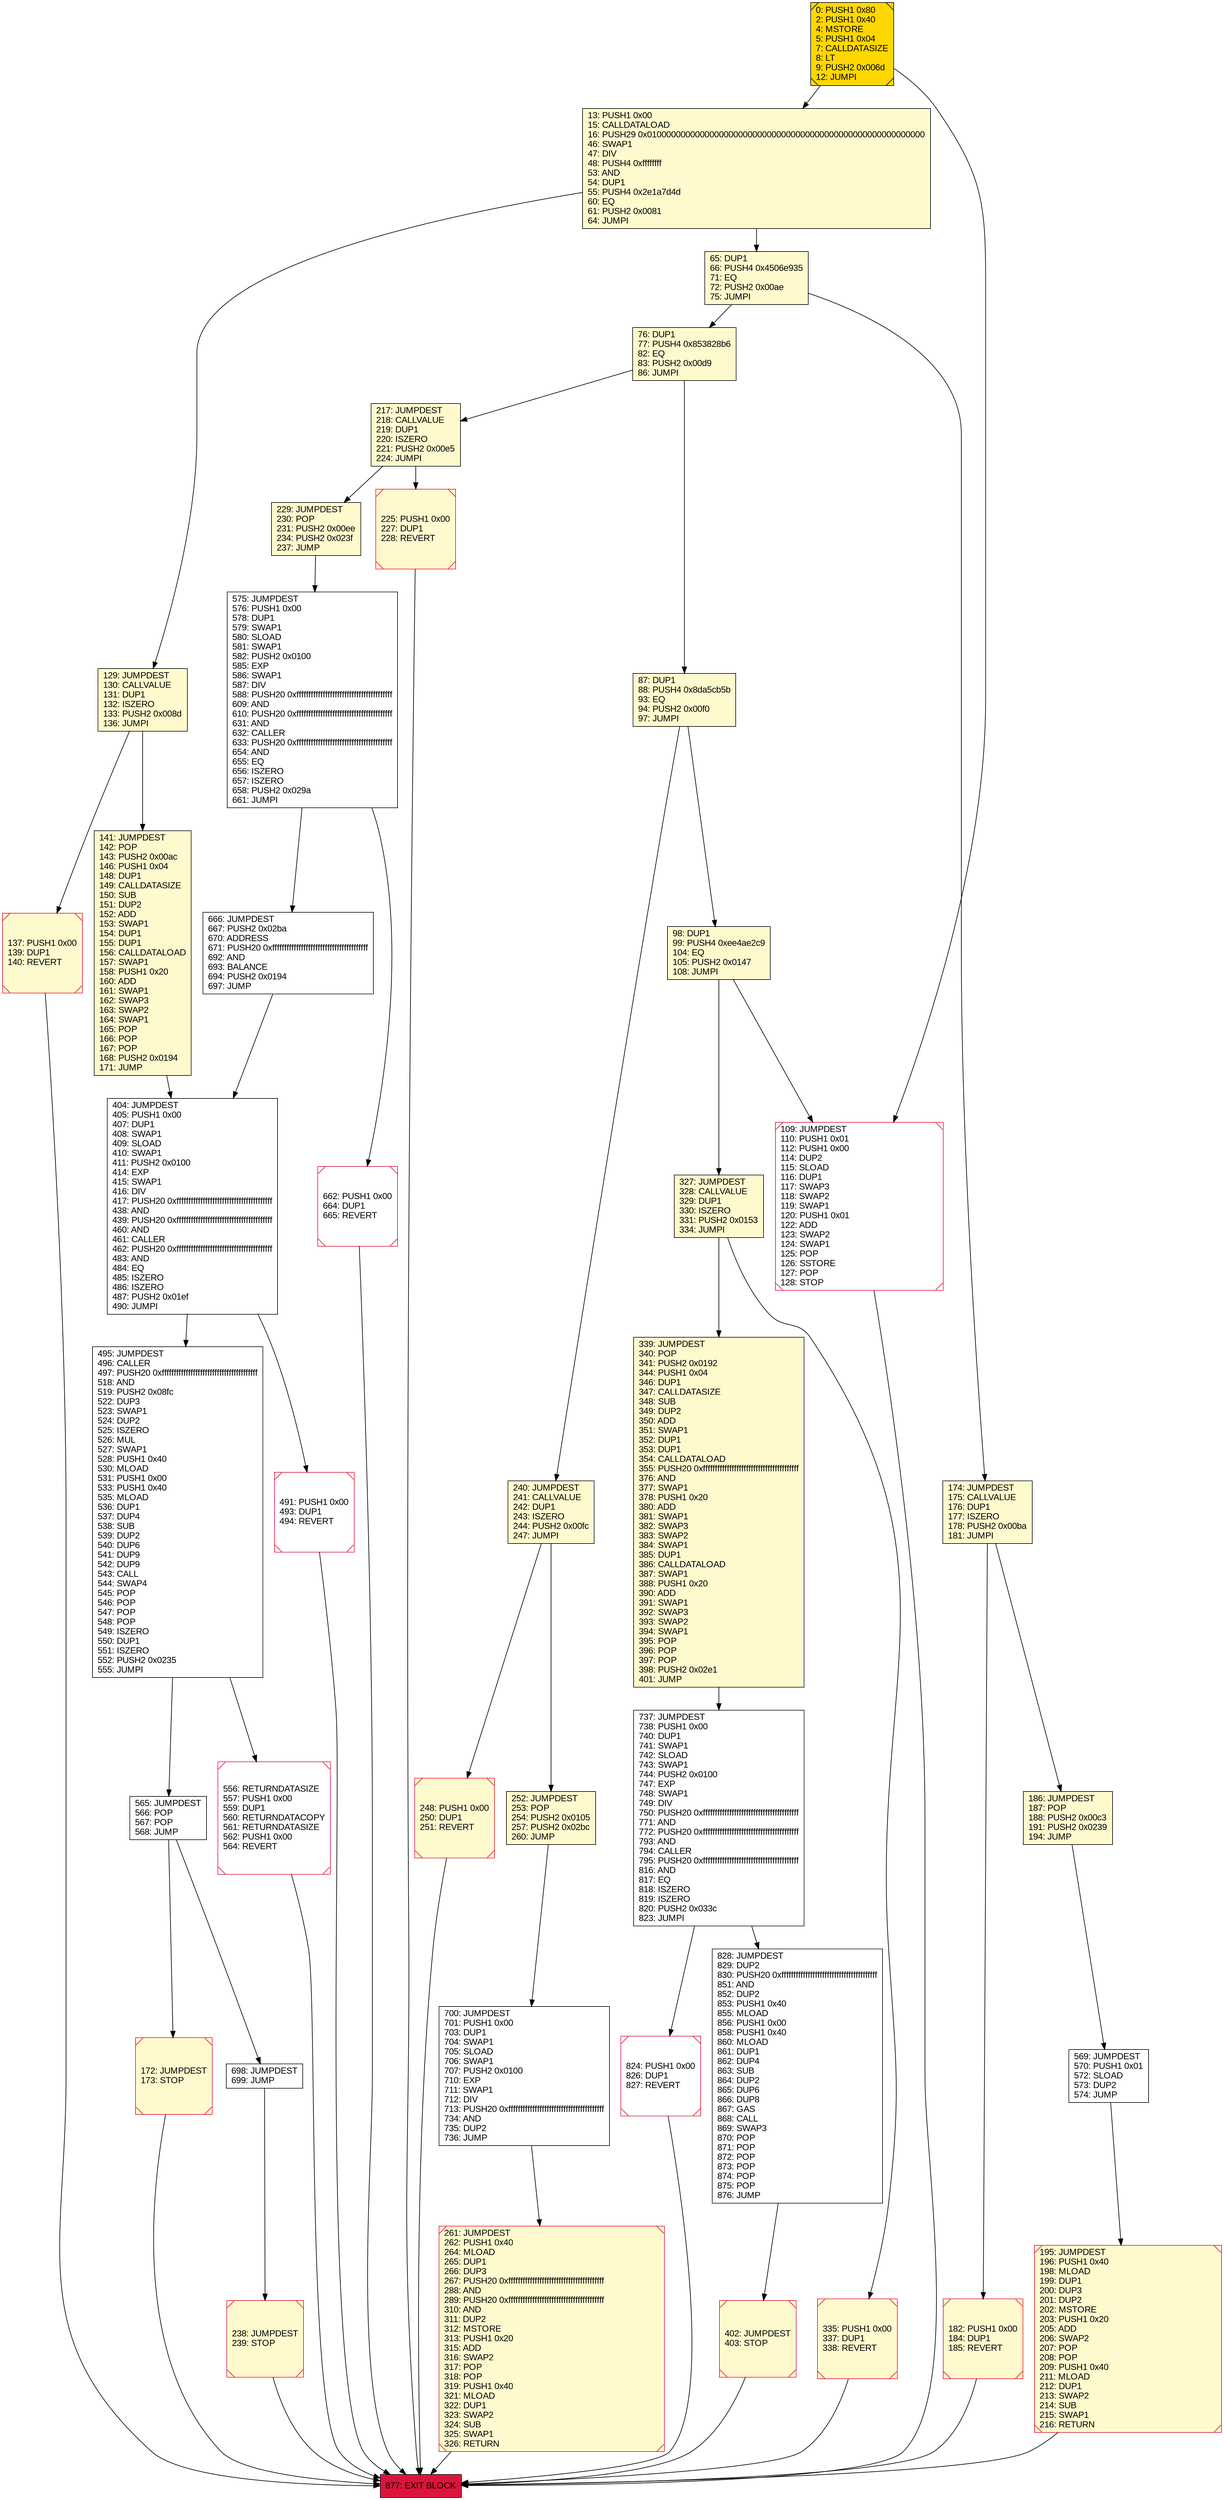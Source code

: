 digraph G {
bgcolor=transparent rankdir=UD;
node [shape=box style=filled color=black fillcolor=white fontname=arial fontcolor=black];
225 [label="225: PUSH1 0x00\l227: DUP1\l228: REVERT\l" fillcolor=lemonchiffon shape=Msquare color=crimson ];
98 [label="98: DUP1\l99: PUSH4 0xee4ae2c9\l104: EQ\l105: PUSH2 0x0147\l108: JUMPI\l" fillcolor=lemonchiffon ];
404 [label="404: JUMPDEST\l405: PUSH1 0x00\l407: DUP1\l408: SWAP1\l409: SLOAD\l410: SWAP1\l411: PUSH2 0x0100\l414: EXP\l415: SWAP1\l416: DIV\l417: PUSH20 0xffffffffffffffffffffffffffffffffffffffff\l438: AND\l439: PUSH20 0xffffffffffffffffffffffffffffffffffffffff\l460: AND\l461: CALLER\l462: PUSH20 0xffffffffffffffffffffffffffffffffffffffff\l483: AND\l484: EQ\l485: ISZERO\l486: ISZERO\l487: PUSH2 0x01ef\l490: JUMPI\l" ];
737 [label="737: JUMPDEST\l738: PUSH1 0x00\l740: DUP1\l741: SWAP1\l742: SLOAD\l743: SWAP1\l744: PUSH2 0x0100\l747: EXP\l748: SWAP1\l749: DIV\l750: PUSH20 0xffffffffffffffffffffffffffffffffffffffff\l771: AND\l772: PUSH20 0xffffffffffffffffffffffffffffffffffffffff\l793: AND\l794: CALLER\l795: PUSH20 0xffffffffffffffffffffffffffffffffffffffff\l816: AND\l817: EQ\l818: ISZERO\l819: ISZERO\l820: PUSH2 0x033c\l823: JUMPI\l" ];
402 [label="402: JUMPDEST\l403: STOP\l" fillcolor=lemonchiffon shape=Msquare color=crimson ];
174 [label="174: JUMPDEST\l175: CALLVALUE\l176: DUP1\l177: ISZERO\l178: PUSH2 0x00ba\l181: JUMPI\l" fillcolor=lemonchiffon ];
700 [label="700: JUMPDEST\l701: PUSH1 0x00\l703: DUP1\l704: SWAP1\l705: SLOAD\l706: SWAP1\l707: PUSH2 0x0100\l710: EXP\l711: SWAP1\l712: DIV\l713: PUSH20 0xffffffffffffffffffffffffffffffffffffffff\l734: AND\l735: DUP2\l736: JUMP\l" ];
491 [label="491: PUSH1 0x00\l493: DUP1\l494: REVERT\l" shape=Msquare color=crimson ];
698 [label="698: JUMPDEST\l699: JUMP\l" ];
217 [label="217: JUMPDEST\l218: CALLVALUE\l219: DUP1\l220: ISZERO\l221: PUSH2 0x00e5\l224: JUMPI\l" fillcolor=lemonchiffon ];
339 [label="339: JUMPDEST\l340: POP\l341: PUSH2 0x0192\l344: PUSH1 0x04\l346: DUP1\l347: CALLDATASIZE\l348: SUB\l349: DUP2\l350: ADD\l351: SWAP1\l352: DUP1\l353: DUP1\l354: CALLDATALOAD\l355: PUSH20 0xffffffffffffffffffffffffffffffffffffffff\l376: AND\l377: SWAP1\l378: PUSH1 0x20\l380: ADD\l381: SWAP1\l382: SWAP3\l383: SWAP2\l384: SWAP1\l385: DUP1\l386: CALLDATALOAD\l387: SWAP1\l388: PUSH1 0x20\l390: ADD\l391: SWAP1\l392: SWAP3\l393: SWAP2\l394: SWAP1\l395: POP\l396: POP\l397: POP\l398: PUSH2 0x02e1\l401: JUMP\l" fillcolor=lemonchiffon ];
186 [label="186: JUMPDEST\l187: POP\l188: PUSH2 0x00c3\l191: PUSH2 0x0239\l194: JUMP\l" fillcolor=lemonchiffon ];
261 [label="261: JUMPDEST\l262: PUSH1 0x40\l264: MLOAD\l265: DUP1\l266: DUP3\l267: PUSH20 0xffffffffffffffffffffffffffffffffffffffff\l288: AND\l289: PUSH20 0xffffffffffffffffffffffffffffffffffffffff\l310: AND\l311: DUP2\l312: MSTORE\l313: PUSH1 0x20\l315: ADD\l316: SWAP2\l317: POP\l318: POP\l319: PUSH1 0x40\l321: MLOAD\l322: DUP1\l323: SWAP2\l324: SUB\l325: SWAP1\l326: RETURN\l" fillcolor=lemonchiffon shape=Msquare color=crimson ];
240 [label="240: JUMPDEST\l241: CALLVALUE\l242: DUP1\l243: ISZERO\l244: PUSH2 0x00fc\l247: JUMPI\l" fillcolor=lemonchiffon ];
182 [label="182: PUSH1 0x00\l184: DUP1\l185: REVERT\l" fillcolor=lemonchiffon shape=Msquare color=crimson ];
248 [label="248: PUSH1 0x00\l250: DUP1\l251: REVERT\l" fillcolor=lemonchiffon shape=Msquare color=crimson ];
824 [label="824: PUSH1 0x00\l826: DUP1\l827: REVERT\l" shape=Msquare color=crimson ];
575 [label="575: JUMPDEST\l576: PUSH1 0x00\l578: DUP1\l579: SWAP1\l580: SLOAD\l581: SWAP1\l582: PUSH2 0x0100\l585: EXP\l586: SWAP1\l587: DIV\l588: PUSH20 0xffffffffffffffffffffffffffffffffffffffff\l609: AND\l610: PUSH20 0xffffffffffffffffffffffffffffffffffffffff\l631: AND\l632: CALLER\l633: PUSH20 0xffffffffffffffffffffffffffffffffffffffff\l654: AND\l655: EQ\l656: ISZERO\l657: ISZERO\l658: PUSH2 0x029a\l661: JUMPI\l" ];
828 [label="828: JUMPDEST\l829: DUP2\l830: PUSH20 0xffffffffffffffffffffffffffffffffffffffff\l851: AND\l852: DUP2\l853: PUSH1 0x40\l855: MLOAD\l856: PUSH1 0x00\l858: PUSH1 0x40\l860: MLOAD\l861: DUP1\l862: DUP4\l863: SUB\l864: DUP2\l865: DUP6\l866: DUP8\l867: GAS\l868: CALL\l869: SWAP3\l870: POP\l871: POP\l872: POP\l873: POP\l874: POP\l875: POP\l876: JUMP\l" ];
87 [label="87: DUP1\l88: PUSH4 0x8da5cb5b\l93: EQ\l94: PUSH2 0x00f0\l97: JUMPI\l" fillcolor=lemonchiffon ];
137 [label="137: PUSH1 0x00\l139: DUP1\l140: REVERT\l" fillcolor=lemonchiffon shape=Msquare color=crimson ];
0 [label="0: PUSH1 0x80\l2: PUSH1 0x40\l4: MSTORE\l5: PUSH1 0x04\l7: CALLDATASIZE\l8: LT\l9: PUSH2 0x006d\l12: JUMPI\l" fillcolor=lemonchiffon shape=Msquare fillcolor=gold ];
65 [label="65: DUP1\l66: PUSH4 0x4506e935\l71: EQ\l72: PUSH2 0x00ae\l75: JUMPI\l" fillcolor=lemonchiffon ];
76 [label="76: DUP1\l77: PUSH4 0x853828b6\l82: EQ\l83: PUSH2 0x00d9\l86: JUMPI\l" fillcolor=lemonchiffon ];
141 [label="141: JUMPDEST\l142: POP\l143: PUSH2 0x00ac\l146: PUSH1 0x04\l148: DUP1\l149: CALLDATASIZE\l150: SUB\l151: DUP2\l152: ADD\l153: SWAP1\l154: DUP1\l155: DUP1\l156: CALLDATALOAD\l157: SWAP1\l158: PUSH1 0x20\l160: ADD\l161: SWAP1\l162: SWAP3\l163: SWAP2\l164: SWAP1\l165: POP\l166: POP\l167: POP\l168: PUSH2 0x0194\l171: JUMP\l" fillcolor=lemonchiffon ];
877 [label="877: EXIT BLOCK\l" fillcolor=crimson ];
335 [label="335: PUSH1 0x00\l337: DUP1\l338: REVERT\l" fillcolor=lemonchiffon shape=Msquare color=crimson ];
569 [label="569: JUMPDEST\l570: PUSH1 0x01\l572: SLOAD\l573: DUP2\l574: JUMP\l" ];
252 [label="252: JUMPDEST\l253: POP\l254: PUSH2 0x0105\l257: PUSH2 0x02bc\l260: JUMP\l" fillcolor=lemonchiffon ];
195 [label="195: JUMPDEST\l196: PUSH1 0x40\l198: MLOAD\l199: DUP1\l200: DUP3\l201: DUP2\l202: MSTORE\l203: PUSH1 0x20\l205: ADD\l206: SWAP2\l207: POP\l208: POP\l209: PUSH1 0x40\l211: MLOAD\l212: DUP1\l213: SWAP2\l214: SUB\l215: SWAP1\l216: RETURN\l" fillcolor=lemonchiffon shape=Msquare color=crimson ];
495 [label="495: JUMPDEST\l496: CALLER\l497: PUSH20 0xffffffffffffffffffffffffffffffffffffffff\l518: AND\l519: PUSH2 0x08fc\l522: DUP3\l523: SWAP1\l524: DUP2\l525: ISZERO\l526: MUL\l527: SWAP1\l528: PUSH1 0x40\l530: MLOAD\l531: PUSH1 0x00\l533: PUSH1 0x40\l535: MLOAD\l536: DUP1\l537: DUP4\l538: SUB\l539: DUP2\l540: DUP6\l541: DUP9\l542: DUP9\l543: CALL\l544: SWAP4\l545: POP\l546: POP\l547: POP\l548: POP\l549: ISZERO\l550: DUP1\l551: ISZERO\l552: PUSH2 0x0235\l555: JUMPI\l" ];
109 [label="109: JUMPDEST\l110: PUSH1 0x01\l112: PUSH1 0x00\l114: DUP2\l115: SLOAD\l116: DUP1\l117: SWAP3\l118: SWAP2\l119: SWAP1\l120: PUSH1 0x01\l122: ADD\l123: SWAP2\l124: SWAP1\l125: POP\l126: SSTORE\l127: POP\l128: STOP\l" shape=Msquare color=crimson ];
556 [label="556: RETURNDATASIZE\l557: PUSH1 0x00\l559: DUP1\l560: RETURNDATACOPY\l561: RETURNDATASIZE\l562: PUSH1 0x00\l564: REVERT\l" shape=Msquare color=crimson ];
662 [label="662: PUSH1 0x00\l664: DUP1\l665: REVERT\l" shape=Msquare color=crimson ];
172 [label="172: JUMPDEST\l173: STOP\l" fillcolor=lemonchiffon shape=Msquare color=crimson ];
229 [label="229: JUMPDEST\l230: POP\l231: PUSH2 0x00ee\l234: PUSH2 0x023f\l237: JUMP\l" fillcolor=lemonchiffon ];
238 [label="238: JUMPDEST\l239: STOP\l" fillcolor=lemonchiffon shape=Msquare color=crimson ];
13 [label="13: PUSH1 0x00\l15: CALLDATALOAD\l16: PUSH29 0x0100000000000000000000000000000000000000000000000000000000\l46: SWAP1\l47: DIV\l48: PUSH4 0xffffffff\l53: AND\l54: DUP1\l55: PUSH4 0x2e1a7d4d\l60: EQ\l61: PUSH2 0x0081\l64: JUMPI\l" fillcolor=lemonchiffon ];
327 [label="327: JUMPDEST\l328: CALLVALUE\l329: DUP1\l330: ISZERO\l331: PUSH2 0x0153\l334: JUMPI\l" fillcolor=lemonchiffon ];
129 [label="129: JUMPDEST\l130: CALLVALUE\l131: DUP1\l132: ISZERO\l133: PUSH2 0x008d\l136: JUMPI\l" fillcolor=lemonchiffon ];
666 [label="666: JUMPDEST\l667: PUSH2 0x02ba\l670: ADDRESS\l671: PUSH20 0xffffffffffffffffffffffffffffffffffffffff\l692: AND\l693: BALANCE\l694: PUSH2 0x0194\l697: JUMP\l" ];
565 [label="565: JUMPDEST\l566: POP\l567: POP\l568: JUMP\l" ];
335 -> 877;
495 -> 556;
339 -> 737;
238 -> 877;
737 -> 824;
174 -> 186;
195 -> 877;
569 -> 195;
575 -> 666;
65 -> 174;
76 -> 217;
737 -> 828;
828 -> 402;
491 -> 877;
141 -> 404;
575 -> 662;
225 -> 877;
248 -> 877;
327 -> 339;
98 -> 109;
404 -> 495;
666 -> 404;
98 -> 327;
186 -> 569;
261 -> 877;
65 -> 76;
137 -> 877;
565 -> 172;
13 -> 129;
76 -> 87;
495 -> 565;
240 -> 248;
404 -> 491;
217 -> 225;
129 -> 141;
13 -> 65;
0 -> 13;
129 -> 137;
172 -> 877;
327 -> 335;
109 -> 877;
556 -> 877;
662 -> 877;
700 -> 261;
0 -> 109;
174 -> 182;
87 -> 98;
252 -> 700;
229 -> 575;
402 -> 877;
565 -> 698;
824 -> 877;
217 -> 229;
87 -> 240;
698 -> 238;
240 -> 252;
182 -> 877;
}